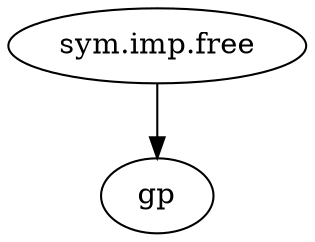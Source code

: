 digraph code {
  "0x00001c50" [label="sym.imp.free"];
  "0x00001c50" -> "0x00000000";
  "0x00000000" [label="gp"];
}